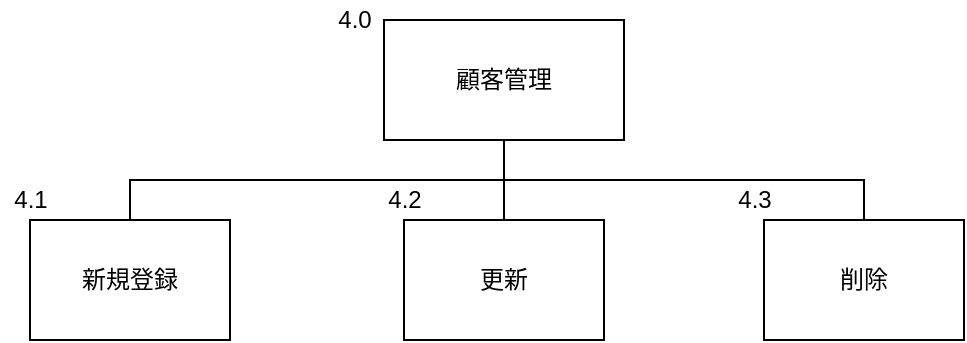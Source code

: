 <mxfile version="12.1.0" type="device" pages="1"><diagram id="XBcltRlQ6nSSIN0z1heA" name="Page-1"><mxGraphModel dx="838" dy="481" grid="1" gridSize="10" guides="1" tooltips="1" connect="1" arrows="1" fold="1" page="1" pageScale="1" pageWidth="827" pageHeight="1169" math="0" shadow="0"><root><mxCell id="0"/><mxCell id="1" parent="0"/><UserObject label="&lt;font style=&quot;vertical-align: inherit&quot;&gt;&lt;font style=&quot;vertical-align: inherit&quot;&gt;&lt;font style=&quot;vertical-align: inherit&quot;&gt;&lt;font style=&quot;vertical-align: inherit&quot;&gt;顧客管理&lt;/font&gt;&lt;/font&gt;&lt;/font&gt;&lt;/font&gt;" treeRoot="1" id="PRFRsMOClojiUQeYyIHL-3"><mxCell style="whiteSpace=wrap;html=1;align=center;treeFolding=1;treeMoving=1;container=1;recursiveResize=0;" parent="1" vertex="1"><mxGeometry x="490" y="10" width="120" height="60" as="geometry"/></mxCell></UserObject><mxCell id="PRFRsMOClojiUQeYyIHL-4" value="&lt;font style=&quot;vertical-align: inherit&quot;&gt;&lt;font style=&quot;vertical-align: inherit&quot;&gt;新規登録&lt;/font&gt;&lt;/font&gt;" style="whiteSpace=wrap;html=1;align=center;verticalAlign=middle;container=1;recursiveResize=0;treeFolding=1;treeMoving=1;" parent="1" vertex="1"><mxGeometry x="313" y="110" width="100" height="60" as="geometry"/></mxCell><mxCell id="PRFRsMOClojiUQeYyIHL-5" value="" style="edgeStyle=elbowEdgeStyle;elbow=vertical;startArrow=none;endArrow=none;rounded=0;exitX=0.5;exitY=1;exitDx=0;exitDy=0;" parent="1" source="PRFRsMOClojiUQeYyIHL-3" target="PRFRsMOClojiUQeYyIHL-4" edge="1"><mxGeometry relative="1" as="geometry"><mxPoint x="413" y="70" as="sourcePoint"/></mxGeometry></mxCell><mxCell id="PRFRsMOClojiUQeYyIHL-6" value="&lt;font style=&quot;vertical-align: inherit&quot;&gt;&lt;font style=&quot;vertical-align: inherit&quot;&gt;更新&lt;/font&gt;&lt;/font&gt;" style="whiteSpace=wrap;html=1;align=center;verticalAlign=middle;container=1;recursiveResize=0;treeFolding=1;treeMoving=1;" parent="1" vertex="1"><mxGeometry x="500" y="110" width="100" height="60" as="geometry"/></mxCell><mxCell id="PRFRsMOClojiUQeYyIHL-7" value="" style="edgeStyle=elbowEdgeStyle;elbow=vertical;startArrow=none;endArrow=none;rounded=0;exitX=0.5;exitY=1;exitDx=0;exitDy=0;" parent="1" source="PRFRsMOClojiUQeYyIHL-3" target="PRFRsMOClojiUQeYyIHL-6" edge="1"><mxGeometry relative="1" as="geometry"><mxPoint x="270" y="70" as="sourcePoint"/></mxGeometry></mxCell><mxCell id="PRFRsMOClojiUQeYyIHL-8" value="&lt;font style=&quot;vertical-align: inherit&quot;&gt;&lt;font style=&quot;vertical-align: inherit&quot;&gt;削除&lt;/font&gt;&lt;/font&gt;" style="whiteSpace=wrap;html=1;align=center;verticalAlign=middle;container=1;recursiveResize=0;treeFolding=1;treeMoving=1;" parent="1" vertex="1"><mxGeometry x="680" y="110" width="100" height="60" as="geometry"/></mxCell><mxCell id="tu9nMbtlYevPjmgbZrkI-4" value="4.3" style="text;html=1;resizable=0;autosize=1;align=center;verticalAlign=middle;points=[];fillColor=none;strokeColor=none;rounded=0;" parent="PRFRsMOClojiUQeYyIHL-8" vertex="1"><mxGeometry x="-20" y="-20" width="30" height="20" as="geometry"/></mxCell><mxCell id="PRFRsMOClojiUQeYyIHL-9" value="" style="edgeStyle=elbowEdgeStyle;elbow=vertical;startArrow=none;endArrow=none;rounded=0;entryX=0.5;entryY=0;entryDx=0;entryDy=0;" parent="1" target="PRFRsMOClojiUQeYyIHL-8" edge="1"><mxGeometry relative="1" as="geometry"><mxPoint x="480" y="90" as="sourcePoint"/><Array as="points"><mxPoint x="560" y="90"/></Array></mxGeometry></mxCell><mxCell id="tu9nMbtlYevPjmgbZrkI-1" value="4.0" style="text;html=1;resizable=0;autosize=1;align=center;verticalAlign=middle;points=[];fillColor=none;strokeColor=none;rounded=0;" parent="1" vertex="1"><mxGeometry x="460" width="30" height="20" as="geometry"/></mxCell><mxCell id="tu9nMbtlYevPjmgbZrkI-2" value="4.1" style="text;html=1;resizable=0;autosize=1;align=center;verticalAlign=middle;points=[];fillColor=none;strokeColor=none;rounded=0;" parent="1" vertex="1"><mxGeometry x="298" y="90" width="30" height="20" as="geometry"/></mxCell><mxCell id="tu9nMbtlYevPjmgbZrkI-3" value="4.2" style="text;html=1;resizable=0;autosize=1;align=center;verticalAlign=middle;points=[];fillColor=none;strokeColor=none;rounded=0;" parent="1" vertex="1"><mxGeometry x="485" y="90" width="30" height="20" as="geometry"/></mxCell></root></mxGraphModel></diagram></mxfile>